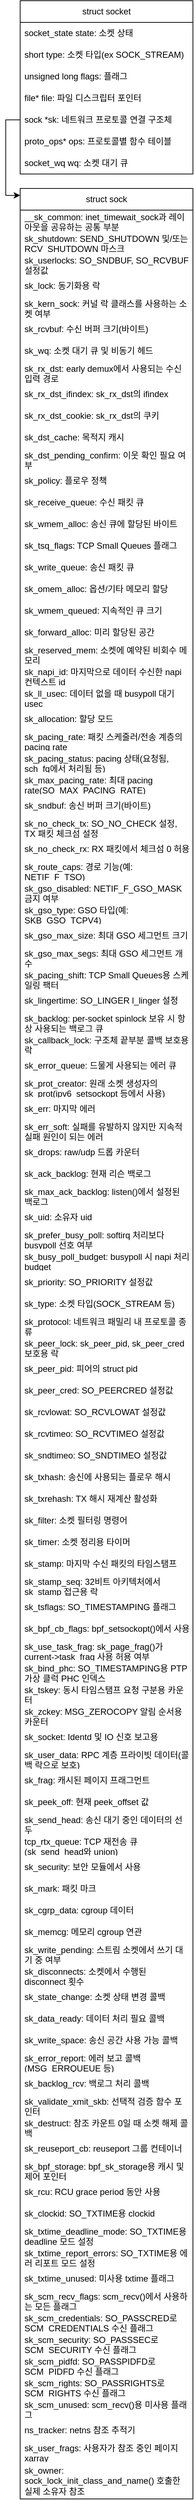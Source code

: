<mxfile version="27.0.9">
  <diagram id="C5RBs43oDa-KdzZeNtuy" name="Page-1">
    <mxGraphModel dx="1426" dy="841" grid="1" gridSize="10" guides="1" tooltips="1" connect="1" arrows="1" fold="1" page="1" pageScale="1" pageWidth="827" pageHeight="1169" math="0" shadow="0">
      <root>
        <mxCell id="WIyWlLk6GJQsqaUBKTNV-0" />
        <mxCell id="WIyWlLk6GJQsqaUBKTNV-1" parent="WIyWlLk6GJQsqaUBKTNV-0" />
        <mxCell id="U1xN9qSYTa0BHSk3Pk5W-1" value="struct socket" style="swimlane;fontStyle=0;childLayout=stackLayout;horizontal=1;startSize=30;horizontalStack=0;resizeParent=1;resizeParentMax=0;resizeLast=0;collapsible=1;marginBottom=0;whiteSpace=wrap;html=1;" parent="WIyWlLk6GJQsqaUBKTNV-1" vertex="1">
          <mxGeometry x="80" y="40" width="240" height="240" as="geometry">
            <mxRectangle x="80" y="40" width="110" height="30" as="alternateBounds" />
          </mxGeometry>
        </mxCell>
        <mxCell id="U1xN9qSYTa0BHSk3Pk5W-2" value="socket_state state: 소켓 상태" style="text;strokeColor=none;fillColor=none;align=left;verticalAlign=middle;spacingLeft=4;spacingRight=4;overflow=hidden;points=[[0,0.5],[1,0.5]];portConstraint=eastwest;rotatable=0;whiteSpace=wrap;html=1;" parent="U1xN9qSYTa0BHSk3Pk5W-1" vertex="1">
          <mxGeometry y="30" width="240" height="30" as="geometry" />
        </mxCell>
        <mxCell id="U1xN9qSYTa0BHSk3Pk5W-3" value="short type: 소켓 타입(ex SOCK_STREAM)" style="text;strokeColor=none;fillColor=none;align=left;verticalAlign=middle;spacingLeft=4;spacingRight=4;overflow=hidden;points=[[0,0.5],[1,0.5]];portConstraint=eastwest;rotatable=0;whiteSpace=wrap;html=1;" parent="U1xN9qSYTa0BHSk3Pk5W-1" vertex="1">
          <mxGeometry y="60" width="240" height="30" as="geometry" />
        </mxCell>
        <mxCell id="U1xN9qSYTa0BHSk3Pk5W-4" value="unsigned long flags: 플래그" style="text;strokeColor=none;fillColor=none;align=left;verticalAlign=middle;spacingLeft=4;spacingRight=4;overflow=hidden;points=[[0,0.5],[1,0.5]];portConstraint=eastwest;rotatable=0;whiteSpace=wrap;html=1;" parent="U1xN9qSYTa0BHSk3Pk5W-1" vertex="1">
          <mxGeometry y="90" width="240" height="30" as="geometry" />
        </mxCell>
        <mxCell id="U1xN9qSYTa0BHSk3Pk5W-10" value="file* file: 파일 디스크립터 포인터" style="text;strokeColor=none;fillColor=none;align=left;verticalAlign=middle;spacingLeft=4;spacingRight=4;overflow=hidden;points=[[0,0.5],[1,0.5]];portConstraint=eastwest;rotatable=0;whiteSpace=wrap;html=1;" parent="U1xN9qSYTa0BHSk3Pk5W-1" vertex="1">
          <mxGeometry y="120" width="240" height="30" as="geometry" />
        </mxCell>
        <mxCell id="U1xN9qSYTa0BHSk3Pk5W-9" value="sock *sk: 네트워크 프로토콜 연결 구조체" style="text;strokeColor=none;fillColor=none;align=left;verticalAlign=middle;spacingLeft=4;spacingRight=4;overflow=hidden;points=[[0,0.5],[1,0.5]];portConstraint=eastwest;rotatable=0;whiteSpace=wrap;html=1;" parent="U1xN9qSYTa0BHSk3Pk5W-1" vertex="1">
          <mxGeometry y="150" width="240" height="30" as="geometry" />
        </mxCell>
        <mxCell id="U1xN9qSYTa0BHSk3Pk5W-8" value="proto_ops* ops: 프로토콜별 함수 테이블" style="text;strokeColor=none;fillColor=none;align=left;verticalAlign=middle;spacingLeft=4;spacingRight=4;overflow=hidden;points=[[0,0.5],[1,0.5]];portConstraint=eastwest;rotatable=0;whiteSpace=wrap;html=1;" parent="U1xN9qSYTa0BHSk3Pk5W-1" vertex="1">
          <mxGeometry y="180" width="240" height="30" as="geometry" />
        </mxCell>
        <mxCell id="U1xN9qSYTa0BHSk3Pk5W-11" value="socket_wq wq: 소켓 대기 큐" style="text;strokeColor=none;fillColor=none;align=left;verticalAlign=middle;spacingLeft=4;spacingRight=4;overflow=hidden;points=[[0,0.5],[1,0.5]];portConstraint=eastwest;rotatable=0;whiteSpace=wrap;html=1;" parent="U1xN9qSYTa0BHSk3Pk5W-1" vertex="1">
          <mxGeometry y="210" width="240" height="30" as="geometry" />
        </mxCell>
        <mxCell id="U1xN9qSYTa0BHSk3Pk5W-12" value="struct sock" style="swimlane;fontStyle=0;childLayout=stackLayout;horizontal=1;startSize=30;horizontalStack=0;resizeParent=1;resizeParentMax=0;resizeLast=0;collapsible=1;marginBottom=0;whiteSpace=wrap;html=1;" parent="WIyWlLk6GJQsqaUBKTNV-1" vertex="1">
          <mxGeometry x="80" y="300" width="240" height="3200" as="geometry">
            <mxRectangle x="80" y="40" width="110" height="30" as="alternateBounds" />
          </mxGeometry>
        </mxCell>
        <mxCell id="U1xN9qSYTa0BHSk3Pk5W-38" value="__sk_common: inet_timewait_sock과 레이아웃을 공유하는 공통 부분" style="text;strokeColor=none;fillColor=none;align=left;verticalAlign=middle;spacingLeft=4;spacingRight=4;overflow=hidden;points=[[0,0.5],[1,0.5]];portConstraint=eastwest;rotatable=0;whiteSpace=wrap;html=1;" parent="U1xN9qSYTa0BHSk3Pk5W-12" vertex="1">
          <mxGeometry y="30" width="240" height="30" as="geometry" />
        </mxCell>
        <mxCell id="U1xN9qSYTa0BHSk3Pk5W-58" value="&lt;div&gt;&lt;span style=&quot;background-color: transparent; color: light-dark(rgb(0, 0, 0), rgb(255, 255, 255));&quot;&gt;sk_shutdown: SEND_SHUTDOWN 및/또는 RCV_SHUTDOWN 마스크&lt;/span&gt;&lt;/div&gt;" style="text;strokeColor=none;fillColor=none;align=left;verticalAlign=middle;spacingLeft=4;spacingRight=4;overflow=hidden;points=[[0,0.5],[1,0.5]];portConstraint=eastwest;rotatable=0;whiteSpace=wrap;html=1;" parent="U1xN9qSYTa0BHSk3Pk5W-12" vertex="1">
          <mxGeometry y="60" width="240" height="30" as="geometry" />
        </mxCell>
        <mxCell id="U1xN9qSYTa0BHSk3Pk5W-59" value="sk_userlocks: SO_SNDBUF, SO_RCVBUF 설정값" style="text;strokeColor=none;fillColor=none;align=left;verticalAlign=middle;spacingLeft=4;spacingRight=4;overflow=hidden;points=[[0,0.5],[1,0.5]];portConstraint=eastwest;rotatable=0;whiteSpace=wrap;html=1;" parent="U1xN9qSYTa0BHSk3Pk5W-12" vertex="1">
          <mxGeometry y="90" width="240" height="30" as="geometry" />
        </mxCell>
        <mxCell id="U1xN9qSYTa0BHSk3Pk5W-60" value="sk_lock: 동기화용 락" style="text;strokeColor=none;fillColor=none;align=left;verticalAlign=middle;spacingLeft=4;spacingRight=4;overflow=hidden;points=[[0,0.5],[1,0.5]];portConstraint=eastwest;rotatable=0;whiteSpace=wrap;html=1;" parent="U1xN9qSYTa0BHSk3Pk5W-12" vertex="1">
          <mxGeometry y="120" width="240" height="30" as="geometry" />
        </mxCell>
        <mxCell id="U1xN9qSYTa0BHSk3Pk5W-61" value="sk_kern_sock: 커널 락 클래스를 사용하는 소켓 여부" style="text;strokeColor=none;fillColor=none;align=left;verticalAlign=middle;spacingLeft=4;spacingRight=4;overflow=hidden;points=[[0,0.5],[1,0.5]];portConstraint=eastwest;rotatable=0;whiteSpace=wrap;html=1;" parent="U1xN9qSYTa0BHSk3Pk5W-12" vertex="1">
          <mxGeometry y="150" width="240" height="30" as="geometry" />
        </mxCell>
        <mxCell id="U1xN9qSYTa0BHSk3Pk5W-62" value="sk_rcvbuf: 수신 버퍼 크기(바이트)" style="text;strokeColor=none;fillColor=none;align=left;verticalAlign=middle;spacingLeft=4;spacingRight=4;overflow=hidden;points=[[0,0.5],[1,0.5]];portConstraint=eastwest;rotatable=0;whiteSpace=wrap;html=1;" parent="U1xN9qSYTa0BHSk3Pk5W-12" vertex="1">
          <mxGeometry y="180" width="240" height="30" as="geometry" />
        </mxCell>
        <mxCell id="U1xN9qSYTa0BHSk3Pk5W-63" value="sk_wq: 소켓 대기 큐 및 비동기 헤드" style="text;strokeColor=none;fillColor=none;align=left;verticalAlign=middle;spacingLeft=4;spacingRight=4;overflow=hidden;points=[[0,0.5],[1,0.5]];portConstraint=eastwest;rotatable=0;whiteSpace=wrap;html=1;" parent="U1xN9qSYTa0BHSk3Pk5W-12" vertex="1">
          <mxGeometry y="210" width="240" height="30" as="geometry" />
        </mxCell>
        <mxCell id="U1xN9qSYTa0BHSk3Pk5W-64" value="sk_rx_dst: early demux에서 사용되는 수신 입력 경로" style="text;strokeColor=none;fillColor=none;align=left;verticalAlign=middle;spacingLeft=4;spacingRight=4;overflow=hidden;points=[[0,0.5],[1,0.5]];portConstraint=eastwest;rotatable=0;whiteSpace=wrap;html=1;" parent="U1xN9qSYTa0BHSk3Pk5W-12" vertex="1">
          <mxGeometry y="240" width="240" height="30" as="geometry" />
        </mxCell>
        <mxCell id="U1xN9qSYTa0BHSk3Pk5W-65" value="sk_rx_dst_ifindex: sk_rx_dst의 ifindex" style="text;strokeColor=none;fillColor=none;align=left;verticalAlign=middle;spacingLeft=4;spacingRight=4;overflow=hidden;points=[[0,0.5],[1,0.5]];portConstraint=eastwest;rotatable=0;whiteSpace=wrap;html=1;" parent="U1xN9qSYTa0BHSk3Pk5W-12" vertex="1">
          <mxGeometry y="270" width="240" height="30" as="geometry" />
        </mxCell>
        <mxCell id="U1xN9qSYTa0BHSk3Pk5W-66" value="sk_rx_dst_cookie: sk_rx_dst의 쿠키" style="text;strokeColor=none;fillColor=none;align=left;verticalAlign=middle;spacingLeft=4;spacingRight=4;overflow=hidden;points=[[0,0.5],[1,0.5]];portConstraint=eastwest;rotatable=0;whiteSpace=wrap;html=1;" parent="U1xN9qSYTa0BHSk3Pk5W-12" vertex="1">
          <mxGeometry y="300" width="240" height="30" as="geometry" />
        </mxCell>
        <mxCell id="U1xN9qSYTa0BHSk3Pk5W-67" value="sk_dst_cache: 목적지 캐시" style="text;strokeColor=none;fillColor=none;align=left;verticalAlign=middle;spacingLeft=4;spacingRight=4;overflow=hidden;points=[[0,0.5],[1,0.5]];portConstraint=eastwest;rotatable=0;whiteSpace=wrap;html=1;" parent="U1xN9qSYTa0BHSk3Pk5W-12" vertex="1">
          <mxGeometry y="330" width="240" height="30" as="geometry" />
        </mxCell>
        <mxCell id="U1xN9qSYTa0BHSk3Pk5W-68" value="sk_dst_pending_confirm: 이웃 확인 필요 여부" style="text;strokeColor=none;fillColor=none;align=left;verticalAlign=middle;spacingLeft=4;spacingRight=4;overflow=hidden;points=[[0,0.5],[1,0.5]];portConstraint=eastwest;rotatable=0;whiteSpace=wrap;html=1;" parent="U1xN9qSYTa0BHSk3Pk5W-12" vertex="1">
          <mxGeometry y="360" width="240" height="30" as="geometry" />
        </mxCell>
        <mxCell id="U1xN9qSYTa0BHSk3Pk5W-69" value="sk_policy: 플로우 정책" style="text;strokeColor=none;fillColor=none;align=left;verticalAlign=middle;spacingLeft=4;spacingRight=4;overflow=hidden;points=[[0,0.5],[1,0.5]];portConstraint=eastwest;rotatable=0;whiteSpace=wrap;html=1;" parent="U1xN9qSYTa0BHSk3Pk5W-12" vertex="1">
          <mxGeometry y="390" width="240" height="30" as="geometry" />
        </mxCell>
        <mxCell id="U1xN9qSYTa0BHSk3Pk5W-70" value="sk_receive_queue: 수신 패킷 큐" style="text;strokeColor=none;fillColor=none;align=left;verticalAlign=middle;spacingLeft=4;spacingRight=4;overflow=hidden;points=[[0,0.5],[1,0.5]];portConstraint=eastwest;rotatable=0;whiteSpace=wrap;html=1;" parent="U1xN9qSYTa0BHSk3Pk5W-12" vertex="1">
          <mxGeometry y="420" width="240" height="30" as="geometry" />
        </mxCell>
        <mxCell id="U1xN9qSYTa0BHSk3Pk5W-71" value="sk_wmem_alloc: 송신 큐에 할당된 바이트" style="text;strokeColor=none;fillColor=none;align=left;verticalAlign=middle;spacingLeft=4;spacingRight=4;overflow=hidden;points=[[0,0.5],[1,0.5]];portConstraint=eastwest;rotatable=0;whiteSpace=wrap;html=1;" parent="U1xN9qSYTa0BHSk3Pk5W-12" vertex="1">
          <mxGeometry y="450" width="240" height="30" as="geometry" />
        </mxCell>
        <mxCell id="U1xN9qSYTa0BHSk3Pk5W-72" value="sk_tsq_flags: TCP Small Queues 플래그" style="text;strokeColor=none;fillColor=none;align=left;verticalAlign=middle;spacingLeft=4;spacingRight=4;overflow=hidden;points=[[0,0.5],[1,0.5]];portConstraint=eastwest;rotatable=0;whiteSpace=wrap;html=1;" parent="U1xN9qSYTa0BHSk3Pk5W-12" vertex="1">
          <mxGeometry y="480" width="240" height="30" as="geometry" />
        </mxCell>
        <mxCell id="U1xN9qSYTa0BHSk3Pk5W-73" value="sk_write_queue: 송신 패킷 큐" style="text;strokeColor=none;fillColor=none;align=left;verticalAlign=middle;spacingLeft=4;spacingRight=4;overflow=hidden;points=[[0,0.5],[1,0.5]];portConstraint=eastwest;rotatable=0;whiteSpace=wrap;html=1;" parent="U1xN9qSYTa0BHSk3Pk5W-12" vertex="1">
          <mxGeometry y="510" width="240" height="30" as="geometry" />
        </mxCell>
        <mxCell id="U1xN9qSYTa0BHSk3Pk5W-74" value="sk_omem_alloc: 옵션/기타 메모리 할당" style="text;strokeColor=none;fillColor=none;align=left;verticalAlign=middle;spacingLeft=4;spacingRight=4;overflow=hidden;points=[[0,0.5],[1,0.5]];portConstraint=eastwest;rotatable=0;whiteSpace=wrap;html=1;" parent="U1xN9qSYTa0BHSk3Pk5W-12" vertex="1">
          <mxGeometry y="540" width="240" height="30" as="geometry" />
        </mxCell>
        <mxCell id="U1xN9qSYTa0BHSk3Pk5W-75" value="sk_wmem_queued: 지속적인 큐 크기" style="text;strokeColor=none;fillColor=none;align=left;verticalAlign=middle;spacingLeft=4;spacingRight=4;overflow=hidden;points=[[0,0.5],[1,0.5]];portConstraint=eastwest;rotatable=0;whiteSpace=wrap;html=1;" parent="U1xN9qSYTa0BHSk3Pk5W-12" vertex="1">
          <mxGeometry y="570" width="240" height="30" as="geometry" />
        </mxCell>
        <mxCell id="U1xN9qSYTa0BHSk3Pk5W-76" value="sk_forward_alloc: 미리 할당된 공간" style="text;strokeColor=none;fillColor=none;align=left;verticalAlign=middle;spacingLeft=4;spacingRight=4;overflow=hidden;points=[[0,0.5],[1,0.5]];portConstraint=eastwest;rotatable=0;whiteSpace=wrap;html=1;" parent="U1xN9qSYTa0BHSk3Pk5W-12" vertex="1">
          <mxGeometry y="600" width="240" height="30" as="geometry" />
        </mxCell>
        <mxCell id="U1xN9qSYTa0BHSk3Pk5W-77" value="sk_reserved_mem: 소켓에 예약된 비회수 메모리" style="text;strokeColor=none;fillColor=none;align=left;verticalAlign=middle;spacingLeft=4;spacingRight=4;overflow=hidden;points=[[0,0.5],[1,0.5]];portConstraint=eastwest;rotatable=0;whiteSpace=wrap;html=1;" parent="U1xN9qSYTa0BHSk3Pk5W-12" vertex="1">
          <mxGeometry y="630" width="240" height="30" as="geometry" />
        </mxCell>
        <mxCell id="U1xN9qSYTa0BHSk3Pk5W-78" value="sk_napi_id: 마지막으로 데이터 수신한 napi 컨텍스트 id" style="text;strokeColor=none;fillColor=none;align=left;verticalAlign=middle;spacingLeft=4;spacingRight=4;overflow=hidden;points=[[0,0.5],[1,0.5]];portConstraint=eastwest;rotatable=0;whiteSpace=wrap;html=1;" parent="U1xN9qSYTa0BHSk3Pk5W-12" vertex="1">
          <mxGeometry y="660" width="240" height="30" as="geometry" />
        </mxCell>
        <mxCell id="U1xN9qSYTa0BHSk3Pk5W-79" value="sk_ll_usec: 데이터 없을 때 busypoll 대기 usec" style="text;strokeColor=none;fillColor=none;align=left;verticalAlign=middle;spacingLeft=4;spacingRight=4;overflow=hidden;points=[[0,0.5],[1,0.5]];portConstraint=eastwest;rotatable=0;whiteSpace=wrap;html=1;" parent="U1xN9qSYTa0BHSk3Pk5W-12" vertex="1">
          <mxGeometry y="690" width="240" height="30" as="geometry" />
        </mxCell>
        <mxCell id="U1xN9qSYTa0BHSk3Pk5W-80" value="sk_allocation: 할당 모드" style="text;strokeColor=none;fillColor=none;align=left;verticalAlign=middle;spacingLeft=4;spacingRight=4;overflow=hidden;points=[[0,0.5],[1,0.5]];portConstraint=eastwest;rotatable=0;whiteSpace=wrap;html=1;" parent="U1xN9qSYTa0BHSk3Pk5W-12" vertex="1">
          <mxGeometry y="720" width="240" height="30" as="geometry" />
        </mxCell>
        <mxCell id="U1xN9qSYTa0BHSk3Pk5W-81" value="sk_pacing_rate: 패킷 스케줄러/전송 계층의 pacing rate" style="text;strokeColor=none;fillColor=none;align=left;verticalAlign=middle;spacingLeft=4;spacingRight=4;overflow=hidden;points=[[0,0.5],[1,0.5]];portConstraint=eastwest;rotatable=0;whiteSpace=wrap;html=1;" parent="U1xN9qSYTa0BHSk3Pk5W-12" vertex="1">
          <mxGeometry y="750" width="240" height="30" as="geometry" />
        </mxCell>
        <mxCell id="U1xN9qSYTa0BHSk3Pk5W-82" value="sk_pacing_status: pacing 상태(요청됨, sch_fq에서 처리됨 등)" style="text;strokeColor=none;fillColor=none;align=left;verticalAlign=middle;spacingLeft=4;spacingRight=4;overflow=hidden;points=[[0,0.5],[1,0.5]];portConstraint=eastwest;rotatable=0;whiteSpace=wrap;html=1;" parent="U1xN9qSYTa0BHSk3Pk5W-12" vertex="1">
          <mxGeometry y="780" width="240" height="30" as="geometry" />
        </mxCell>
        <mxCell id="U1xN9qSYTa0BHSk3Pk5W-83" value="sk_max_pacing_rate: 최대 pacing rate(SO_MAX_PACING_RATE)" style="text;strokeColor=none;fillColor=none;align=left;verticalAlign=middle;spacingLeft=4;spacingRight=4;overflow=hidden;points=[[0,0.5],[1,0.5]];portConstraint=eastwest;rotatable=0;whiteSpace=wrap;html=1;" parent="U1xN9qSYTa0BHSk3Pk5W-12" vertex="1">
          <mxGeometry y="810" width="240" height="30" as="geometry" />
        </mxCell>
        <mxCell id="U1xN9qSYTa0BHSk3Pk5W-84" value="sk_sndbuf: 송신 버퍼 크기(바이트)" style="text;strokeColor=none;fillColor=none;align=left;verticalAlign=middle;spacingLeft=4;spacingRight=4;overflow=hidden;points=[[0,0.5],[1,0.5]];portConstraint=eastwest;rotatable=0;whiteSpace=wrap;html=1;" parent="U1xN9qSYTa0BHSk3Pk5W-12" vertex="1">
          <mxGeometry y="840" width="240" height="30" as="geometry" />
        </mxCell>
        <mxCell id="U1xN9qSYTa0BHSk3Pk5W-85" value="sk_no_check_tx: SO_NO_CHECK 설정, TX 패킷 체크섬 설정" style="text;strokeColor=none;fillColor=none;align=left;verticalAlign=middle;spacingLeft=4;spacingRight=4;overflow=hidden;points=[[0,0.5],[1,0.5]];portConstraint=eastwest;rotatable=0;whiteSpace=wrap;html=1;" parent="U1xN9qSYTa0BHSk3Pk5W-12" vertex="1">
          <mxGeometry y="870" width="240" height="30" as="geometry" />
        </mxCell>
        <mxCell id="U1xN9qSYTa0BHSk3Pk5W-86" value="sk_no_check_rx: RX 패킷에서 체크섬 0 허용" style="text;strokeColor=none;fillColor=none;align=left;verticalAlign=middle;spacingLeft=4;spacingRight=4;overflow=hidden;points=[[0,0.5],[1,0.5]];portConstraint=eastwest;rotatable=0;whiteSpace=wrap;html=1;" parent="U1xN9qSYTa0BHSk3Pk5W-12" vertex="1">
          <mxGeometry y="900" width="240" height="30" as="geometry" />
        </mxCell>
        <mxCell id="U1xN9qSYTa0BHSk3Pk5W-87" value="sk_route_caps: 경로 기능(예: NETIF_F_TSO)" style="text;strokeColor=none;fillColor=none;align=left;verticalAlign=middle;spacingLeft=4;spacingRight=4;overflow=hidden;points=[[0,0.5],[1,0.5]];portConstraint=eastwest;rotatable=0;whiteSpace=wrap;html=1;" parent="U1xN9qSYTa0BHSk3Pk5W-12" vertex="1">
          <mxGeometry y="930" width="240" height="30" as="geometry" />
        </mxCell>
        <mxCell id="U1xN9qSYTa0BHSk3Pk5W-88" value="sk_gso_disabled: NETIF_F_GSO_MASK 금지 여부" style="text;strokeColor=none;fillColor=none;align=left;verticalAlign=middle;spacingLeft=4;spacingRight=4;overflow=hidden;points=[[0,0.5],[1,0.5]];portConstraint=eastwest;rotatable=0;whiteSpace=wrap;html=1;" parent="U1xN9qSYTa0BHSk3Pk5W-12" vertex="1">
          <mxGeometry y="960" width="240" height="30" as="geometry" />
        </mxCell>
        <mxCell id="U1xN9qSYTa0BHSk3Pk5W-89" value="sk_gso_type: GSO 타입(예: SKB_GSO_TCPV4)" style="text;strokeColor=none;fillColor=none;align=left;verticalAlign=middle;spacingLeft=4;spacingRight=4;overflow=hidden;points=[[0,0.5],[1,0.5]];portConstraint=eastwest;rotatable=0;whiteSpace=wrap;html=1;" parent="U1xN9qSYTa0BHSk3Pk5W-12" vertex="1">
          <mxGeometry y="990" width="240" height="30" as="geometry" />
        </mxCell>
        <mxCell id="U1xN9qSYTa0BHSk3Pk5W-90" value="sk_gso_max_size: 최대 GSO 세그먼트 크기" style="text;strokeColor=none;fillColor=none;align=left;verticalAlign=middle;spacingLeft=4;spacingRight=4;overflow=hidden;points=[[0,0.5],[1,0.5]];portConstraint=eastwest;rotatable=0;whiteSpace=wrap;html=1;" parent="U1xN9qSYTa0BHSk3Pk5W-12" vertex="1">
          <mxGeometry y="1020" width="240" height="30" as="geometry" />
        </mxCell>
        <mxCell id="U1xN9qSYTa0BHSk3Pk5W-91" value="sk_gso_max_segs: 최대 GSO 세그먼트 개수" style="text;strokeColor=none;fillColor=none;align=left;verticalAlign=middle;spacingLeft=4;spacingRight=4;overflow=hidden;points=[[0,0.5],[1,0.5]];portConstraint=eastwest;rotatable=0;whiteSpace=wrap;html=1;" parent="U1xN9qSYTa0BHSk3Pk5W-12" vertex="1">
          <mxGeometry y="1050" width="240" height="30" as="geometry" />
        </mxCell>
        <mxCell id="U1xN9qSYTa0BHSk3Pk5W-92" value="sk_pacing_shift: TCP Small Queues용 스케일링 팩터" style="text;strokeColor=none;fillColor=none;align=left;verticalAlign=middle;spacingLeft=4;spacingRight=4;overflow=hidden;points=[[0,0.5],[1,0.5]];portConstraint=eastwest;rotatable=0;whiteSpace=wrap;html=1;" parent="U1xN9qSYTa0BHSk3Pk5W-12" vertex="1">
          <mxGeometry y="1080" width="240" height="30" as="geometry" />
        </mxCell>
        <mxCell id="U1xN9qSYTa0BHSk3Pk5W-93" value="sk_lingertime: SO_LINGER l_linger 설정" style="text;strokeColor=none;fillColor=none;align=left;verticalAlign=middle;spacingLeft=4;spacingRight=4;overflow=hidden;points=[[0,0.5],[1,0.5]];portConstraint=eastwest;rotatable=0;whiteSpace=wrap;html=1;" parent="U1xN9qSYTa0BHSk3Pk5W-12" vertex="1">
          <mxGeometry y="1110" width="240" height="30" as="geometry" />
        </mxCell>
        <mxCell id="U1xN9qSYTa0BHSk3Pk5W-94" value="sk_backlog: per-socket spinlock 보유 시 항상 사용되는 백로그 큐" style="text;strokeColor=none;fillColor=none;align=left;verticalAlign=middle;spacingLeft=4;spacingRight=4;overflow=hidden;points=[[0,0.5],[1,0.5]];portConstraint=eastwest;rotatable=0;whiteSpace=wrap;html=1;" parent="U1xN9qSYTa0BHSk3Pk5W-12" vertex="1">
          <mxGeometry y="1140" width="240" height="30" as="geometry" />
        </mxCell>
        <mxCell id="U1xN9qSYTa0BHSk3Pk5W-95" value="sk_callback_lock: 구조체 끝부분 콜백 보호용 락" style="text;strokeColor=none;fillColor=none;align=left;verticalAlign=middle;spacingLeft=4;spacingRight=4;overflow=hidden;points=[[0,0.5],[1,0.5]];portConstraint=eastwest;rotatable=0;whiteSpace=wrap;html=1;" parent="U1xN9qSYTa0BHSk3Pk5W-12" vertex="1">
          <mxGeometry y="1170" width="240" height="30" as="geometry" />
        </mxCell>
        <mxCell id="U1xN9qSYTa0BHSk3Pk5W-96" value="sk_error_queue: 드물게 사용되는 에러 큐" style="text;strokeColor=none;fillColor=none;align=left;verticalAlign=middle;spacingLeft=4;spacingRight=4;overflow=hidden;points=[[0,0.5],[1,0.5]];portConstraint=eastwest;rotatable=0;whiteSpace=wrap;html=1;" parent="U1xN9qSYTa0BHSk3Pk5W-12" vertex="1">
          <mxGeometry y="1200" width="240" height="30" as="geometry" />
        </mxCell>
        <mxCell id="U1xN9qSYTa0BHSk3Pk5W-97" value="sk_prot_creator: 원래 소켓 생성자의 sk_prot(ipv6_setsockopt 등에서 사용)" style="text;strokeColor=none;fillColor=none;align=left;verticalAlign=middle;spacingLeft=4;spacingRight=4;overflow=hidden;points=[[0,0.5],[1,0.5]];portConstraint=eastwest;rotatable=0;whiteSpace=wrap;html=1;" parent="U1xN9qSYTa0BHSk3Pk5W-12" vertex="1">
          <mxGeometry y="1230" width="240" height="30" as="geometry" />
        </mxCell>
        <mxCell id="U1xN9qSYTa0BHSk3Pk5W-98" value="sk_err: 마지막 에러" style="text;strokeColor=none;fillColor=none;align=left;verticalAlign=middle;spacingLeft=4;spacingRight=4;overflow=hidden;points=[[0,0.5],[1,0.5]];portConstraint=eastwest;rotatable=0;whiteSpace=wrap;html=1;" parent="U1xN9qSYTa0BHSk3Pk5W-12" vertex="1">
          <mxGeometry y="1260" width="240" height="30" as="geometry" />
        </mxCell>
        <mxCell id="U1xN9qSYTa0BHSk3Pk5W-99" value="sk_err_soft: 실패를 유발하지 않지만 지속적 실패 원인이 되는 에러" style="text;strokeColor=none;fillColor=none;align=left;verticalAlign=middle;spacingLeft=4;spacingRight=4;overflow=hidden;points=[[0,0.5],[1,0.5]];portConstraint=eastwest;rotatable=0;whiteSpace=wrap;html=1;" parent="U1xN9qSYTa0BHSk3Pk5W-12" vertex="1">
          <mxGeometry y="1290" width="240" height="30" as="geometry" />
        </mxCell>
        <mxCell id="U1xN9qSYTa0BHSk3Pk5W-100" value="sk_drops: raw/udp 드롭 카운터" style="text;strokeColor=none;fillColor=none;align=left;verticalAlign=middle;spacingLeft=4;spacingRight=4;overflow=hidden;points=[[0,0.5],[1,0.5]];portConstraint=eastwest;rotatable=0;whiteSpace=wrap;html=1;" parent="U1xN9qSYTa0BHSk3Pk5W-12" vertex="1">
          <mxGeometry y="1320" width="240" height="30" as="geometry" />
        </mxCell>
        <mxCell id="U1xN9qSYTa0BHSk3Pk5W-101" value="sk_ack_backlog: 현재 리슨 백로그" style="text;strokeColor=none;fillColor=none;align=left;verticalAlign=middle;spacingLeft=4;spacingRight=4;overflow=hidden;points=[[0,0.5],[1,0.5]];portConstraint=eastwest;rotatable=0;whiteSpace=wrap;html=1;" parent="U1xN9qSYTa0BHSk3Pk5W-12" vertex="1">
          <mxGeometry y="1350" width="240" height="30" as="geometry" />
        </mxCell>
        <mxCell id="U1xN9qSYTa0BHSk3Pk5W-102" value="sk_max_ack_backlog: listen()에서 설정된 백로그" style="text;strokeColor=none;fillColor=none;align=left;verticalAlign=middle;spacingLeft=4;spacingRight=4;overflow=hidden;points=[[0,0.5],[1,0.5]];portConstraint=eastwest;rotatable=0;whiteSpace=wrap;html=1;" parent="U1xN9qSYTa0BHSk3Pk5W-12" vertex="1">
          <mxGeometry y="1380" width="240" height="30" as="geometry" />
        </mxCell>
        <mxCell id="U1xN9qSYTa0BHSk3Pk5W-103" value="sk_uid: 소유자 uid" style="text;strokeColor=none;fillColor=none;align=left;verticalAlign=middle;spacingLeft=4;spacingRight=4;overflow=hidden;points=[[0,0.5],[1,0.5]];portConstraint=eastwest;rotatable=0;whiteSpace=wrap;html=1;" parent="U1xN9qSYTa0BHSk3Pk5W-12" vertex="1">
          <mxGeometry y="1410" width="240" height="30" as="geometry" />
        </mxCell>
        <mxCell id="U1xN9qSYTa0BHSk3Pk5W-104" value="sk_prefer_busy_poll: softirq 처리보다 busypoll 선호 여부" style="text;strokeColor=none;fillColor=none;align=left;verticalAlign=middle;spacingLeft=4;spacingRight=4;overflow=hidden;points=[[0,0.5],[1,0.5]];portConstraint=eastwest;rotatable=0;whiteSpace=wrap;html=1;" parent="U1xN9qSYTa0BHSk3Pk5W-12" vertex="1">
          <mxGeometry y="1440" width="240" height="30" as="geometry" />
        </mxCell>
        <mxCell id="U1xN9qSYTa0BHSk3Pk5W-105" value="sk_busy_poll_budget: busypoll 시 napi 처리 budget" style="text;strokeColor=none;fillColor=none;align=left;verticalAlign=middle;spacingLeft=4;spacingRight=4;overflow=hidden;points=[[0,0.5],[1,0.5]];portConstraint=eastwest;rotatable=0;whiteSpace=wrap;html=1;" parent="U1xN9qSYTa0BHSk3Pk5W-12" vertex="1">
          <mxGeometry y="1470" width="240" height="30" as="geometry" />
        </mxCell>
        <mxCell id="U1xN9qSYTa0BHSk3Pk5W-106" value="sk_priority: SO_PRIORITY 설정값" style="text;strokeColor=none;fillColor=none;align=left;verticalAlign=middle;spacingLeft=4;spacingRight=4;overflow=hidden;points=[[0,0.5],[1,0.5]];portConstraint=eastwest;rotatable=0;whiteSpace=wrap;html=1;" parent="U1xN9qSYTa0BHSk3Pk5W-12" vertex="1">
          <mxGeometry y="1500" width="240" height="30" as="geometry" />
        </mxCell>
        <mxCell id="U1xN9qSYTa0BHSk3Pk5W-107" value="sk_type: 소켓 타입(SOCK_STREAM 등)" style="text;strokeColor=none;fillColor=none;align=left;verticalAlign=middle;spacingLeft=4;spacingRight=4;overflow=hidden;points=[[0,0.5],[1,0.5]];portConstraint=eastwest;rotatable=0;whiteSpace=wrap;html=1;" parent="U1xN9qSYTa0BHSk3Pk5W-12" vertex="1">
          <mxGeometry y="1530" width="240" height="30" as="geometry" />
        </mxCell>
        <mxCell id="U1xN9qSYTa0BHSk3Pk5W-108" value="sk_protocol: 네트워크 패밀리 내 프로토콜 종류" style="text;strokeColor=none;fillColor=none;align=left;verticalAlign=middle;spacingLeft=4;spacingRight=4;overflow=hidden;points=[[0,0.5],[1,0.5]];portConstraint=eastwest;rotatable=0;whiteSpace=wrap;html=1;" parent="U1xN9qSYTa0BHSk3Pk5W-12" vertex="1">
          <mxGeometry y="1560" width="240" height="30" as="geometry" />
        </mxCell>
        <mxCell id="U1xN9qSYTa0BHSk3Pk5W-109" value="sk_peer_lock: sk_peer_pid, sk_peer_cred 보호용 락" style="text;strokeColor=none;fillColor=none;align=left;verticalAlign=middle;spacingLeft=4;spacingRight=4;overflow=hidden;points=[[0,0.5],[1,0.5]];portConstraint=eastwest;rotatable=0;whiteSpace=wrap;html=1;" parent="U1xN9qSYTa0BHSk3Pk5W-12" vertex="1">
          <mxGeometry y="1590" width="240" height="30" as="geometry" />
        </mxCell>
        <mxCell id="U1xN9qSYTa0BHSk3Pk5W-110" value="sk_peer_pid: 피어의 struct pid" style="text;strokeColor=none;fillColor=none;align=left;verticalAlign=middle;spacingLeft=4;spacingRight=4;overflow=hidden;points=[[0,0.5],[1,0.5]];portConstraint=eastwest;rotatable=0;whiteSpace=wrap;html=1;" parent="U1xN9qSYTa0BHSk3Pk5W-12" vertex="1">
          <mxGeometry y="1620" width="240" height="30" as="geometry" />
        </mxCell>
        <mxCell id="U1xN9qSYTa0BHSk3Pk5W-111" value="sk_peer_cred: SO_PEERCRED 설정값" style="text;strokeColor=none;fillColor=none;align=left;verticalAlign=middle;spacingLeft=4;spacingRight=4;overflow=hidden;points=[[0,0.5],[1,0.5]];portConstraint=eastwest;rotatable=0;whiteSpace=wrap;html=1;" parent="U1xN9qSYTa0BHSk3Pk5W-12" vertex="1">
          <mxGeometry y="1650" width="240" height="30" as="geometry" />
        </mxCell>
        <mxCell id="U1xN9qSYTa0BHSk3Pk5W-112" value="sk_rcvlowat: SO_RCVLOWAT 설정값" style="text;strokeColor=none;fillColor=none;align=left;verticalAlign=middle;spacingLeft=4;spacingRight=4;overflow=hidden;points=[[0,0.5],[1,0.5]];portConstraint=eastwest;rotatable=0;whiteSpace=wrap;html=1;" parent="U1xN9qSYTa0BHSk3Pk5W-12" vertex="1">
          <mxGeometry y="1680" width="240" height="30" as="geometry" />
        </mxCell>
        <mxCell id="U1xN9qSYTa0BHSk3Pk5W-113" value="sk_rcvtimeo: SO_RCVTIMEO 설정값" style="text;strokeColor=none;fillColor=none;align=left;verticalAlign=middle;spacingLeft=4;spacingRight=4;overflow=hidden;points=[[0,0.5],[1,0.5]];portConstraint=eastwest;rotatable=0;whiteSpace=wrap;html=1;" parent="U1xN9qSYTa0BHSk3Pk5W-12" vertex="1">
          <mxGeometry y="1710" width="240" height="30" as="geometry" />
        </mxCell>
        <mxCell id="U1xN9qSYTa0BHSk3Pk5W-114" value="sk_sndtimeo: SO_SNDTIMEO 설정값" style="text;strokeColor=none;fillColor=none;align=left;verticalAlign=middle;spacingLeft=4;spacingRight=4;overflow=hidden;points=[[0,0.5],[1,0.5]];portConstraint=eastwest;rotatable=0;whiteSpace=wrap;html=1;" parent="U1xN9qSYTa0BHSk3Pk5W-12" vertex="1">
          <mxGeometry y="1740" width="240" height="30" as="geometry" />
        </mxCell>
        <mxCell id="U1xN9qSYTa0BHSk3Pk5W-115" value="sk_txhash: 송신에 사용되는 플로우 해시" style="text;strokeColor=none;fillColor=none;align=left;verticalAlign=middle;spacingLeft=4;spacingRight=4;overflow=hidden;points=[[0,0.5],[1,0.5]];portConstraint=eastwest;rotatable=0;whiteSpace=wrap;html=1;" parent="U1xN9qSYTa0BHSk3Pk5W-12" vertex="1">
          <mxGeometry y="1770" width="240" height="30" as="geometry" />
        </mxCell>
        <mxCell id="U1xN9qSYTa0BHSk3Pk5W-116" value="sk_txrehash: TX 해시 재계산 활성화" style="text;strokeColor=none;fillColor=none;align=left;verticalAlign=middle;spacingLeft=4;spacingRight=4;overflow=hidden;points=[[0,0.5],[1,0.5]];portConstraint=eastwest;rotatable=0;whiteSpace=wrap;html=1;" parent="U1xN9qSYTa0BHSk3Pk5W-12" vertex="1">
          <mxGeometry y="1800" width="240" height="30" as="geometry" />
        </mxCell>
        <mxCell id="U1xN9qSYTa0BHSk3Pk5W-117" value="sk_filter: 소켓 필터링 명령어" style="text;strokeColor=none;fillColor=none;align=left;verticalAlign=middle;spacingLeft=4;spacingRight=4;overflow=hidden;points=[[0,0.5],[1,0.5]];portConstraint=eastwest;rotatable=0;whiteSpace=wrap;html=1;" parent="U1xN9qSYTa0BHSk3Pk5W-12" vertex="1">
          <mxGeometry y="1830" width="240" height="30" as="geometry" />
        </mxCell>
        <mxCell id="U1xN9qSYTa0BHSk3Pk5W-118" value="sk_timer: 소켓 정리용 타이머" style="text;strokeColor=none;fillColor=none;align=left;verticalAlign=middle;spacingLeft=4;spacingRight=4;overflow=hidden;points=[[0,0.5],[1,0.5]];portConstraint=eastwest;rotatable=0;whiteSpace=wrap;html=1;" parent="U1xN9qSYTa0BHSk3Pk5W-12" vertex="1">
          <mxGeometry y="1860" width="240" height="30" as="geometry" />
        </mxCell>
        <mxCell id="U1xN9qSYTa0BHSk3Pk5W-119" value="sk_stamp: 마지막 수신 패킷의 타임스탬프" style="text;strokeColor=none;fillColor=none;align=left;verticalAlign=middle;spacingLeft=4;spacingRight=4;overflow=hidden;points=[[0,0.5],[1,0.5]];portConstraint=eastwest;rotatable=0;whiteSpace=wrap;html=1;" parent="U1xN9qSYTa0BHSk3Pk5W-12" vertex="1">
          <mxGeometry y="1890" width="240" height="30" as="geometry" />
        </mxCell>
        <mxCell id="U1xN9qSYTa0BHSk3Pk5W-120" value="sk_stamp_seq: 32비트 아키텍처에서 sk_stamp 접근용 락" style="text;strokeColor=none;fillColor=none;align=left;verticalAlign=middle;spacingLeft=4;spacingRight=4;overflow=hidden;points=[[0,0.5],[1,0.5]];portConstraint=eastwest;rotatable=0;whiteSpace=wrap;html=1;" parent="U1xN9qSYTa0BHSk3Pk5W-12" vertex="1">
          <mxGeometry y="1920" width="240" height="30" as="geometry" />
        </mxCell>
        <mxCell id="U1xN9qSYTa0BHSk3Pk5W-121" value="sk_tsflags: SO_TIMESTAMPING 플래그" style="text;strokeColor=none;fillColor=none;align=left;verticalAlign=middle;spacingLeft=4;spacingRight=4;overflow=hidden;points=[[0,0.5],[1,0.5]];portConstraint=eastwest;rotatable=0;whiteSpace=wrap;html=1;" parent="U1xN9qSYTa0BHSk3Pk5W-12" vertex="1">
          <mxGeometry y="1950" width="240" height="30" as="geometry" />
        </mxCell>
        <mxCell id="U1xN9qSYTa0BHSk3Pk5W-122" value="sk_bpf_cb_flags: bpf_setsockopt()에서 사용" style="text;strokeColor=none;fillColor=none;align=left;verticalAlign=middle;spacingLeft=4;spacingRight=4;overflow=hidden;points=[[0,0.5],[1,0.5]];portConstraint=eastwest;rotatable=0;whiteSpace=wrap;html=1;" parent="U1xN9qSYTa0BHSk3Pk5W-12" vertex="1">
          <mxGeometry y="1980" width="240" height="30" as="geometry" />
        </mxCell>
        <mxCell id="U1xN9qSYTa0BHSk3Pk5W-123" value="sk_use_task_frag: sk_page_frag()가 current-&amp;gt;task_frag 사용 허용 여부" style="text;strokeColor=none;fillColor=none;align=left;verticalAlign=middle;spacingLeft=4;spacingRight=4;overflow=hidden;points=[[0,0.5],[1,0.5]];portConstraint=eastwest;rotatable=0;whiteSpace=wrap;html=1;" parent="U1xN9qSYTa0BHSk3Pk5W-12" vertex="1">
          <mxGeometry y="2010" width="240" height="30" as="geometry" />
        </mxCell>
        <mxCell id="U1xN9qSYTa0BHSk3Pk5W-124" value="sk_bind_phc: SO_TIMESTAMPING용 PTP 가상 클럭 PHC 인덱스" style="text;strokeColor=none;fillColor=none;align=left;verticalAlign=middle;spacingLeft=4;spacingRight=4;overflow=hidden;points=[[0,0.5],[1,0.5]];portConstraint=eastwest;rotatable=0;whiteSpace=wrap;html=1;" parent="U1xN9qSYTa0BHSk3Pk5W-12" vertex="1">
          <mxGeometry y="2040" width="240" height="30" as="geometry" />
        </mxCell>
        <mxCell id="U1xN9qSYTa0BHSk3Pk5W-125" value="sk_tskey: 동시 타임스탬프 요청 구분용 카운터" style="text;strokeColor=none;fillColor=none;align=left;verticalAlign=middle;spacingLeft=4;spacingRight=4;overflow=hidden;points=[[0,0.5],[1,0.5]];portConstraint=eastwest;rotatable=0;whiteSpace=wrap;html=1;" parent="U1xN9qSYTa0BHSk3Pk5W-12" vertex="1">
          <mxGeometry y="2070" width="240" height="30" as="geometry" />
        </mxCell>
        <mxCell id="U1xN9qSYTa0BHSk3Pk5W-126" value="sk_zckey: MSG_ZEROCOPY 알림 순서용 카운터" style="text;strokeColor=none;fillColor=none;align=left;verticalAlign=middle;spacingLeft=4;spacingRight=4;overflow=hidden;points=[[0,0.5],[1,0.5]];portConstraint=eastwest;rotatable=0;whiteSpace=wrap;html=1;" parent="U1xN9qSYTa0BHSk3Pk5W-12" vertex="1">
          <mxGeometry y="2100" width="240" height="30" as="geometry" />
        </mxCell>
        <mxCell id="U1xN9qSYTa0BHSk3Pk5W-127" value="sk_socket: Identd 및 IO 신호 보고용" style="text;strokeColor=none;fillColor=none;align=left;verticalAlign=middle;spacingLeft=4;spacingRight=4;overflow=hidden;points=[[0,0.5],[1,0.5]];portConstraint=eastwest;rotatable=0;whiteSpace=wrap;html=1;" parent="U1xN9qSYTa0BHSk3Pk5W-12" vertex="1">
          <mxGeometry y="2130" width="240" height="30" as="geometry" />
        </mxCell>
        <mxCell id="U1xN9qSYTa0BHSk3Pk5W-128" value="sk_user_data: RPC 계층 프라이빗 데이터(콜백 락으로 보호)" style="text;strokeColor=none;fillColor=none;align=left;verticalAlign=middle;spacingLeft=4;spacingRight=4;overflow=hidden;points=[[0,0.5],[1,0.5]];portConstraint=eastwest;rotatable=0;whiteSpace=wrap;html=1;" parent="U1xN9qSYTa0BHSk3Pk5W-12" vertex="1">
          <mxGeometry y="2160" width="240" height="30" as="geometry" />
        </mxCell>
        <mxCell id="U1xN9qSYTa0BHSk3Pk5W-129" value="sk_frag: 캐시된 페이지 프래그먼트" style="text;strokeColor=none;fillColor=none;align=left;verticalAlign=middle;spacingLeft=4;spacingRight=4;overflow=hidden;points=[[0,0.5],[1,0.5]];portConstraint=eastwest;rotatable=0;whiteSpace=wrap;html=1;" parent="U1xN9qSYTa0BHSk3Pk5W-12" vertex="1">
          <mxGeometry y="2190" width="240" height="30" as="geometry" />
        </mxCell>
        <mxCell id="U1xN9qSYTa0BHSk3Pk5W-130" value="sk_peek_off: 현재 peek_offset 값" style="text;strokeColor=none;fillColor=none;align=left;verticalAlign=middle;spacingLeft=4;spacingRight=4;overflow=hidden;points=[[0,0.5],[1,0.5]];portConstraint=eastwest;rotatable=0;whiteSpace=wrap;html=1;" parent="U1xN9qSYTa0BHSk3Pk5W-12" vertex="1">
          <mxGeometry y="2220" width="240" height="30" as="geometry" />
        </mxCell>
        <mxCell id="U1xN9qSYTa0BHSk3Pk5W-131" value="sk_send_head: 송신 대기 중인 데이터의 선두" style="text;strokeColor=none;fillColor=none;align=left;verticalAlign=middle;spacingLeft=4;spacingRight=4;overflow=hidden;points=[[0,0.5],[1,0.5]];portConstraint=eastwest;rotatable=0;whiteSpace=wrap;html=1;" parent="U1xN9qSYTa0BHSk3Pk5W-12" vertex="1">
          <mxGeometry y="2250" width="240" height="30" as="geometry" />
        </mxCell>
        <mxCell id="U1xN9qSYTa0BHSk3Pk5W-132" value="tcp_rtx_queue: TCP 재전송 큐(sk_send_head와 union)" style="text;strokeColor=none;fillColor=none;align=left;verticalAlign=middle;spacingLeft=4;spacingRight=4;overflow=hidden;points=[[0,0.5],[1,0.5]];portConstraint=eastwest;rotatable=0;whiteSpace=wrap;html=1;" parent="U1xN9qSYTa0BHSk3Pk5W-12" vertex="1">
          <mxGeometry y="2280" width="240" height="30" as="geometry" />
        </mxCell>
        <mxCell id="U1xN9qSYTa0BHSk3Pk5W-133" value="sk_security: 보안 모듈에서 사용" style="text;strokeColor=none;fillColor=none;align=left;verticalAlign=middle;spacingLeft=4;spacingRight=4;overflow=hidden;points=[[0,0.5],[1,0.5]];portConstraint=eastwest;rotatable=0;whiteSpace=wrap;html=1;" parent="U1xN9qSYTa0BHSk3Pk5W-12" vertex="1">
          <mxGeometry y="2310" width="240" height="30" as="geometry" />
        </mxCell>
        <mxCell id="U1xN9qSYTa0BHSk3Pk5W-134" value="sk_mark: 패킷 마크" style="text;strokeColor=none;fillColor=none;align=left;verticalAlign=middle;spacingLeft=4;spacingRight=4;overflow=hidden;points=[[0,0.5],[1,0.5]];portConstraint=eastwest;rotatable=0;whiteSpace=wrap;html=1;" parent="U1xN9qSYTa0BHSk3Pk5W-12" vertex="1">
          <mxGeometry y="2340" width="240" height="30" as="geometry" />
        </mxCell>
        <mxCell id="U1xN9qSYTa0BHSk3Pk5W-135" value="sk_cgrp_data: cgroup 데이터" style="text;strokeColor=none;fillColor=none;align=left;verticalAlign=middle;spacingLeft=4;spacingRight=4;overflow=hidden;points=[[0,0.5],[1,0.5]];portConstraint=eastwest;rotatable=0;whiteSpace=wrap;html=1;" parent="U1xN9qSYTa0BHSk3Pk5W-12" vertex="1">
          <mxGeometry y="2370" width="240" height="30" as="geometry" />
        </mxCell>
        <mxCell id="U1xN9qSYTa0BHSk3Pk5W-136" value="sk_memcg: 메모리 cgroup 연관" style="text;strokeColor=none;fillColor=none;align=left;verticalAlign=middle;spacingLeft=4;spacingRight=4;overflow=hidden;points=[[0,0.5],[1,0.5]];portConstraint=eastwest;rotatable=0;whiteSpace=wrap;html=1;" parent="U1xN9qSYTa0BHSk3Pk5W-12" vertex="1">
          <mxGeometry y="2400" width="240" height="30" as="geometry" />
        </mxCell>
        <mxCell id="U1xN9qSYTa0BHSk3Pk5W-137" value="sk_write_pending: 스트림 소켓에서 쓰기 대기 중 여부" style="text;strokeColor=none;fillColor=none;align=left;verticalAlign=middle;spacingLeft=4;spacingRight=4;overflow=hidden;points=[[0,0.5],[1,0.5]];portConstraint=eastwest;rotatable=0;whiteSpace=wrap;html=1;" parent="U1xN9qSYTa0BHSk3Pk5W-12" vertex="1">
          <mxGeometry y="2430" width="240" height="30" as="geometry" />
        </mxCell>
        <mxCell id="U1xN9qSYTa0BHSk3Pk5W-138" value="sk_disconnects: 소켓에서 수행된 disconnect 횟수" style="text;strokeColor=none;fillColor=none;align=left;verticalAlign=middle;spacingLeft=4;spacingRight=4;overflow=hidden;points=[[0,0.5],[1,0.5]];portConstraint=eastwest;rotatable=0;whiteSpace=wrap;html=1;" parent="U1xN9qSYTa0BHSk3Pk5W-12" vertex="1">
          <mxGeometry y="2460" width="240" height="30" as="geometry" />
        </mxCell>
        <mxCell id="U1xN9qSYTa0BHSk3Pk5W-139" value="sk_state_change: 소켓 상태 변경 콜백" style="text;strokeColor=none;fillColor=none;align=left;verticalAlign=middle;spacingLeft=4;spacingRight=4;overflow=hidden;points=[[0,0.5],[1,0.5]];portConstraint=eastwest;rotatable=0;whiteSpace=wrap;html=1;" parent="U1xN9qSYTa0BHSk3Pk5W-12" vertex="1">
          <mxGeometry y="2490" width="240" height="30" as="geometry" />
        </mxCell>
        <mxCell id="U1xN9qSYTa0BHSk3Pk5W-140" value="sk_data_ready: 데이터 처리 필요 콜백" style="text;strokeColor=none;fillColor=none;align=left;verticalAlign=middle;spacingLeft=4;spacingRight=4;overflow=hidden;points=[[0,0.5],[1,0.5]];portConstraint=eastwest;rotatable=0;whiteSpace=wrap;html=1;" parent="U1xN9qSYTa0BHSk3Pk5W-12" vertex="1">
          <mxGeometry y="2520" width="240" height="30" as="geometry" />
        </mxCell>
        <mxCell id="U1xN9qSYTa0BHSk3Pk5W-141" value="sk_write_space: 송신 공간 사용 가능 콜백" style="text;strokeColor=none;fillColor=none;align=left;verticalAlign=middle;spacingLeft=4;spacingRight=4;overflow=hidden;points=[[0,0.5],[1,0.5]];portConstraint=eastwest;rotatable=0;whiteSpace=wrap;html=1;" parent="U1xN9qSYTa0BHSk3Pk5W-12" vertex="1">
          <mxGeometry y="2550" width="240" height="30" as="geometry" />
        </mxCell>
        <mxCell id="U1xN9qSYTa0BHSk3Pk5W-142" value="sk_error_report: 에러 보고 콜백(MSG_ERRQUEUE 등)" style="text;strokeColor=none;fillColor=none;align=left;verticalAlign=middle;spacingLeft=4;spacingRight=4;overflow=hidden;points=[[0,0.5],[1,0.5]];portConstraint=eastwest;rotatable=0;whiteSpace=wrap;html=1;" parent="U1xN9qSYTa0BHSk3Pk5W-12" vertex="1">
          <mxGeometry y="2580" width="240" height="30" as="geometry" />
        </mxCell>
        <mxCell id="U1xN9qSYTa0BHSk3Pk5W-143" value="sk_backlog_rcv: 백로그 처리 콜백" style="text;strokeColor=none;fillColor=none;align=left;verticalAlign=middle;spacingLeft=4;spacingRight=4;overflow=hidden;points=[[0,0.5],[1,0.5]];portConstraint=eastwest;rotatable=0;whiteSpace=wrap;html=1;" parent="U1xN9qSYTa0BHSk3Pk5W-12" vertex="1">
          <mxGeometry y="2610" width="240" height="30" as="geometry" />
        </mxCell>
        <mxCell id="U1xN9qSYTa0BHSk3Pk5W-144" value="sk_validate_xmit_skb: 선택적 검증 함수 포인터" style="text;strokeColor=none;fillColor=none;align=left;verticalAlign=middle;spacingLeft=4;spacingRight=4;overflow=hidden;points=[[0,0.5],[1,0.5]];portConstraint=eastwest;rotatable=0;whiteSpace=wrap;html=1;" parent="U1xN9qSYTa0BHSk3Pk5W-12" vertex="1">
          <mxGeometry y="2640" width="240" height="30" as="geometry" />
        </mxCell>
        <mxCell id="U1xN9qSYTa0BHSk3Pk5W-145" value="sk_destruct: 참조 카운트 0일 때 소켓 해제 콜백" style="text;strokeColor=none;fillColor=none;align=left;verticalAlign=middle;spacingLeft=4;spacingRight=4;overflow=hidden;points=[[0,0.5],[1,0.5]];portConstraint=eastwest;rotatable=0;whiteSpace=wrap;html=1;" parent="U1xN9qSYTa0BHSk3Pk5W-12" vertex="1">
          <mxGeometry y="2670" width="240" height="30" as="geometry" />
        </mxCell>
        <mxCell id="U1xN9qSYTa0BHSk3Pk5W-146" value="sk_reuseport_cb: reuseport 그룹 컨테이너" style="text;strokeColor=none;fillColor=none;align=left;verticalAlign=middle;spacingLeft=4;spacingRight=4;overflow=hidden;points=[[0,0.5],[1,0.5]];portConstraint=eastwest;rotatable=0;whiteSpace=wrap;html=1;" parent="U1xN9qSYTa0BHSk3Pk5W-12" vertex="1">
          <mxGeometry y="2700" width="240" height="30" as="geometry" />
        </mxCell>
        <mxCell id="U1xN9qSYTa0BHSk3Pk5W-147" value="sk_bpf_storage: bpf_sk_storage용 캐시 및 제어 포인터" style="text;strokeColor=none;fillColor=none;align=left;verticalAlign=middle;spacingLeft=4;spacingRight=4;overflow=hidden;points=[[0,0.5],[1,0.5]];portConstraint=eastwest;rotatable=0;whiteSpace=wrap;html=1;" parent="U1xN9qSYTa0BHSk3Pk5W-12" vertex="1">
          <mxGeometry y="2730" width="240" height="30" as="geometry" />
        </mxCell>
        <mxCell id="U1xN9qSYTa0BHSk3Pk5W-148" value="sk_rcu: RCU grace period 동안 사용" style="text;strokeColor=none;fillColor=none;align=left;verticalAlign=middle;spacingLeft=4;spacingRight=4;overflow=hidden;points=[[0,0.5],[1,0.5]];portConstraint=eastwest;rotatable=0;whiteSpace=wrap;html=1;" parent="U1xN9qSYTa0BHSk3Pk5W-12" vertex="1">
          <mxGeometry y="2760" width="240" height="30" as="geometry" />
        </mxCell>
        <mxCell id="U1xN9qSYTa0BHSk3Pk5W-149" value="sk_clockid: SO_TXTIME용 clockid" style="text;strokeColor=none;fillColor=none;align=left;verticalAlign=middle;spacingLeft=4;spacingRight=4;overflow=hidden;points=[[0,0.5],[1,0.5]];portConstraint=eastwest;rotatable=0;whiteSpace=wrap;html=1;" parent="U1xN9qSYTa0BHSk3Pk5W-12" vertex="1">
          <mxGeometry y="2790" width="240" height="30" as="geometry" />
        </mxCell>
        <mxCell id="U1xN9qSYTa0BHSk3Pk5W-150" value="sk_txtime_deadline_mode: SO_TXTIME용 deadline 모드 설정" style="text;strokeColor=none;fillColor=none;align=left;verticalAlign=middle;spacingLeft=4;spacingRight=4;overflow=hidden;points=[[0,0.5],[1,0.5]];portConstraint=eastwest;rotatable=0;whiteSpace=wrap;html=1;" parent="U1xN9qSYTa0BHSk3Pk5W-12" vertex="1">
          <mxGeometry y="2820" width="240" height="30" as="geometry" />
        </mxCell>
        <mxCell id="U1xN9qSYTa0BHSk3Pk5W-151" value="sk_txtime_report_errors: SO_TXTIME용 에러 리포트 모드 설정" style="text;strokeColor=none;fillColor=none;align=left;verticalAlign=middle;spacingLeft=4;spacingRight=4;overflow=hidden;points=[[0,0.5],[1,0.5]];portConstraint=eastwest;rotatable=0;whiteSpace=wrap;html=1;" parent="U1xN9qSYTa0BHSk3Pk5W-12" vertex="1">
          <mxGeometry y="2850" width="240" height="30" as="geometry" />
        </mxCell>
        <mxCell id="U1xN9qSYTa0BHSk3Pk5W-152" value="sk_txtime_unused: 미사용 txtime 플래그" style="text;strokeColor=none;fillColor=none;align=left;verticalAlign=middle;spacingLeft=4;spacingRight=4;overflow=hidden;points=[[0,0.5],[1,0.5]];portConstraint=eastwest;rotatable=0;whiteSpace=wrap;html=1;" parent="U1xN9qSYTa0BHSk3Pk5W-12" vertex="1">
          <mxGeometry y="2880" width="240" height="30" as="geometry" />
        </mxCell>
        <mxCell id="U1xN9qSYTa0BHSk3Pk5W-153" value="sk_scm_recv_flags: scm_recv()에서 사용하는 모든 플래그" style="text;strokeColor=none;fillColor=none;align=left;verticalAlign=middle;spacingLeft=4;spacingRight=4;overflow=hidden;points=[[0,0.5],[1,0.5]];portConstraint=eastwest;rotatable=0;whiteSpace=wrap;html=1;" parent="U1xN9qSYTa0BHSk3Pk5W-12" vertex="1">
          <mxGeometry y="2910" width="240" height="30" as="geometry" />
        </mxCell>
        <mxCell id="U1xN9qSYTa0BHSk3Pk5W-154" value="sk_scm_credentials: SO_PASSCRED로 SCM_CREDENTIALS 수신 플래그" style="text;strokeColor=none;fillColor=none;align=left;verticalAlign=middle;spacingLeft=4;spacingRight=4;overflow=hidden;points=[[0,0.5],[1,0.5]];portConstraint=eastwest;rotatable=0;whiteSpace=wrap;html=1;" parent="U1xN9qSYTa0BHSk3Pk5W-12" vertex="1">
          <mxGeometry y="2940" width="240" height="30" as="geometry" />
        </mxCell>
        <mxCell id="U1xN9qSYTa0BHSk3Pk5W-155" value="sk_scm_security: SO_PASSSEC로 SCM_SECURITY 수신 플래그" style="text;strokeColor=none;fillColor=none;align=left;verticalAlign=middle;spacingLeft=4;spacingRight=4;overflow=hidden;points=[[0,0.5],[1,0.5]];portConstraint=eastwest;rotatable=0;whiteSpace=wrap;html=1;" parent="U1xN9qSYTa0BHSk3Pk5W-12" vertex="1">
          <mxGeometry y="2970" width="240" height="30" as="geometry" />
        </mxCell>
        <mxCell id="U1xN9qSYTa0BHSk3Pk5W-156" value="sk_scm_pidfd: SO_PASSPIDFD로 SCM_PIDFD 수신 플래그" style="text;strokeColor=none;fillColor=none;align=left;verticalAlign=middle;spacingLeft=4;spacingRight=4;overflow=hidden;points=[[0,0.5],[1,0.5]];portConstraint=eastwest;rotatable=0;whiteSpace=wrap;html=1;" parent="U1xN9qSYTa0BHSk3Pk5W-12" vertex="1">
          <mxGeometry y="3000" width="240" height="30" as="geometry" />
        </mxCell>
        <mxCell id="U1xN9qSYTa0BHSk3Pk5W-157" value="sk_scm_rights: SO_PASSRIGHTS로 SCM_RIGHTS 수신 플래그" style="text;strokeColor=none;fillColor=none;align=left;verticalAlign=middle;spacingLeft=4;spacingRight=4;overflow=hidden;points=[[0,0.5],[1,0.5]];portConstraint=eastwest;rotatable=0;whiteSpace=wrap;html=1;" parent="U1xN9qSYTa0BHSk3Pk5W-12" vertex="1">
          <mxGeometry y="3030" width="240" height="30" as="geometry" />
        </mxCell>
        <mxCell id="U1xN9qSYTa0BHSk3Pk5W-158" value="sk_scm_unused: scm_recv()용 미사용 플래그" style="text;strokeColor=none;fillColor=none;align=left;verticalAlign=middle;spacingLeft=4;spacingRight=4;overflow=hidden;points=[[0,0.5],[1,0.5]];portConstraint=eastwest;rotatable=0;whiteSpace=wrap;html=1;" parent="U1xN9qSYTa0BHSk3Pk5W-12" vertex="1">
          <mxGeometry y="3060" width="240" height="30" as="geometry" />
        </mxCell>
        <mxCell id="U1xN9qSYTa0BHSk3Pk5W-159" value="ns_tracker: netns 참조 추적기" style="text;strokeColor=none;fillColor=none;align=left;verticalAlign=middle;spacingLeft=4;spacingRight=4;overflow=hidden;points=[[0,0.5],[1,0.5]];portConstraint=eastwest;rotatable=0;whiteSpace=wrap;html=1;" parent="U1xN9qSYTa0BHSk3Pk5W-12" vertex="1">
          <mxGeometry y="3090" width="240" height="30" as="geometry" />
        </mxCell>
        <mxCell id="U1xN9qSYTa0BHSk3Pk5W-161" value="sk_user_frags: 사용자가 참조 중인 페이지 xarray" style="text;strokeColor=none;fillColor=none;align=left;verticalAlign=middle;spacingLeft=4;spacingRight=4;overflow=hidden;points=[[0,0.5],[1,0.5]];portConstraint=eastwest;rotatable=0;whiteSpace=wrap;html=1;" parent="U1xN9qSYTa0BHSk3Pk5W-12" vertex="1">
          <mxGeometry y="3120" width="240" height="30" as="geometry" />
        </mxCell>
        <mxCell id="U1xN9qSYTa0BHSk3Pk5W-160" value="sk_owner: sock_lock_init_class_and_name() 호출한 실제 소유자 참조" style="text;strokeColor=none;fillColor=none;align=left;verticalAlign=middle;spacingLeft=4;spacingRight=4;overflow=hidden;points=[[0,0.5],[1,0.5]];portConstraint=eastwest;rotatable=0;whiteSpace=wrap;html=1;" parent="U1xN9qSYTa0BHSk3Pk5W-12" vertex="1">
          <mxGeometry y="3150" width="240" height="50" as="geometry" />
        </mxCell>
        <mxCell id="U1xN9qSYTa0BHSk3Pk5W-57" style="edgeStyle=orthogonalEdgeStyle;rounded=0;orthogonalLoop=1;jettySize=auto;html=1;entryX=0;entryY=0.003;entryDx=0;entryDy=0;entryPerimeter=0;" parent="WIyWlLk6GJQsqaUBKTNV-1" source="U1xN9qSYTa0BHSk3Pk5W-9" target="U1xN9qSYTa0BHSk3Pk5W-12" edge="1">
          <mxGeometry relative="1" as="geometry">
            <mxPoint x="40" y="310" as="targetPoint" />
          </mxGeometry>
        </mxCell>
      </root>
    </mxGraphModel>
  </diagram>
</mxfile>
